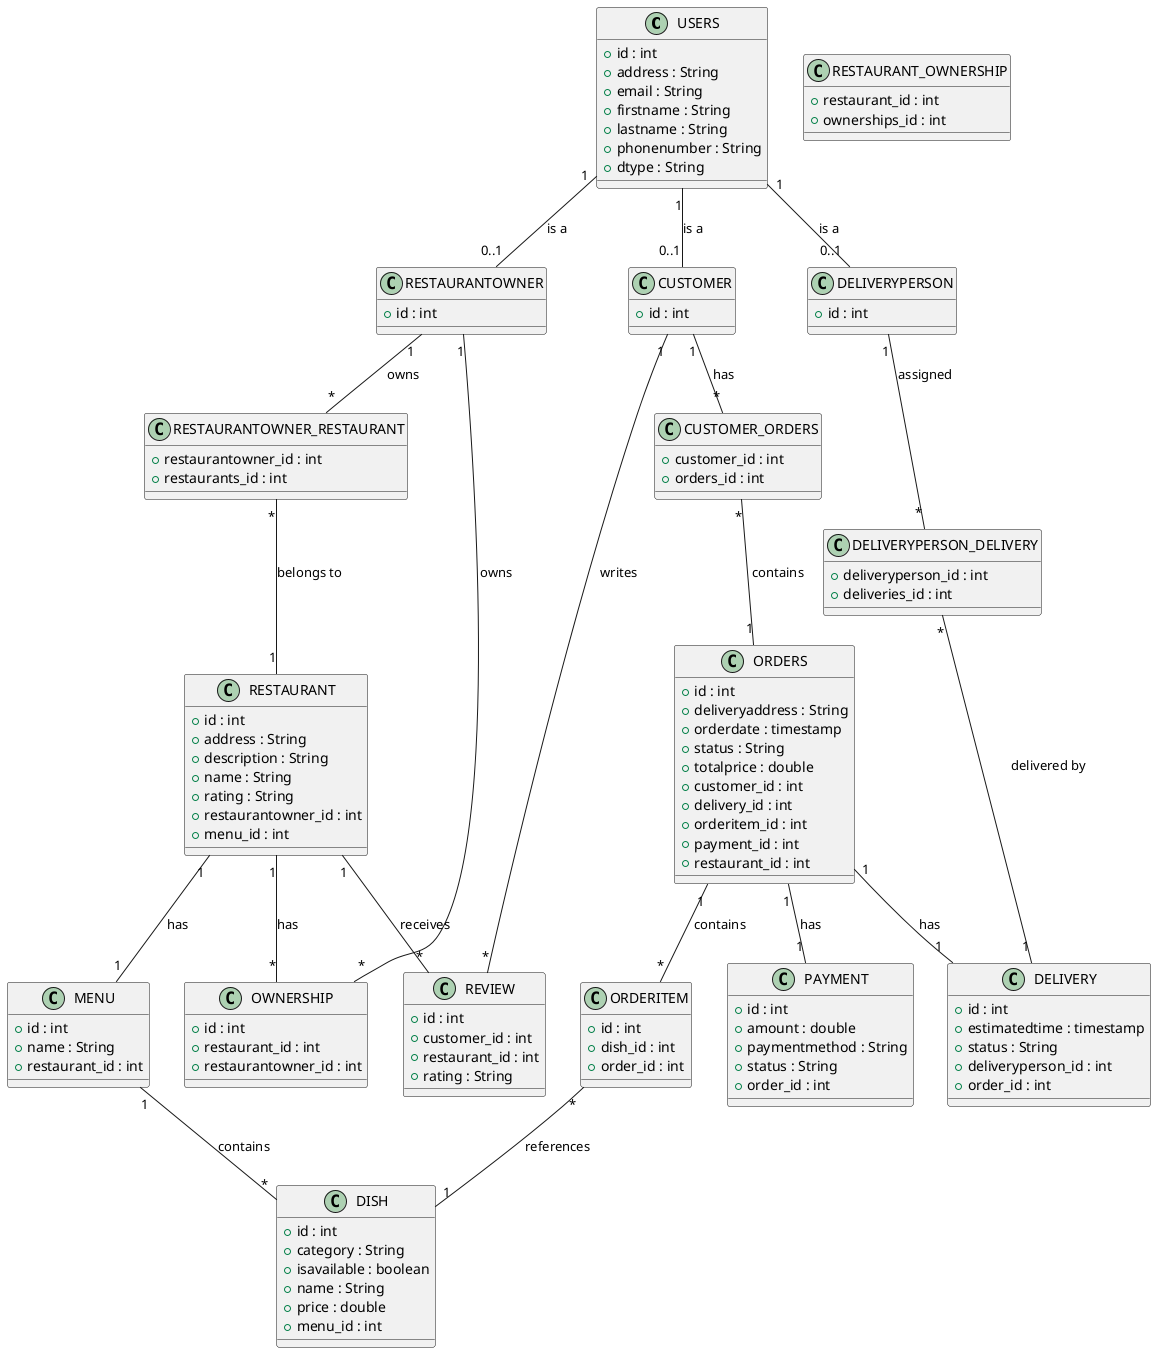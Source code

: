 @startuml FoodOrderingSystem

' Entity definitions with attributes
class USERS {
  +id : int
  +address : String
  +email : String
  +firstname : String
  +lastname : String
  +phonenumber : String
  +dtype : String
}

class CUSTOMER {
  +id : int
}

class RESTAURANTOWNER {
  +id : int
}

class RESTAURANT {
  +id : int
  +address : String
  +description : String
  +name : String
  +rating : String
  +restaurantowner_id : int
  +menu_id : int
}

class MENU {
  +id : int
  +name : String
  +restaurant_id : int
}

class DISH {
  +id : int
  +category : String
  +isavailable : boolean
  +name : String
  +price : double
  +menu_id : int
}

class ORDERS {
  +id : int
  +deliveryaddress : String
  +orderdate : timestamp
  +status : String
  +totalprice : double
  +customer_id : int
  +delivery_id : int
  +orderitem_id : int
  +payment_id : int
  +restaurant_id : int
}

class ORDERITEM {
  +id : int
  +dish_id : int
  +order_id : int
}

class PAYMENT {
  +id : int
  +amount : double
  +paymentmethod : String
  +status : String
  +order_id : int
}

class DELIVERY {
  +id : int
  +estimatedtime : timestamp
  +status : String
  +deliveryperson_id : int
  +order_id : int
}

class DELIVERYPERSON {
  +id : int
}

class CUSTOMER_ORDERS {
  +customer_id : int
  +orders_id : int
}

class REVIEW {
  +id : int
  +customer_id : int
  +restaurant_id : int
  +rating : String
}

class OWNERSHIP {
  +id : int
  +restaurant_id : int
  +restaurantowner_id : int
}

class RESTAURANT_OWNERSHIP {
  +restaurant_id : int
  +ownerships_id : int
}

class RESTAURANTOWNER_RESTAURANT {
  +restaurantowner_id : int
  +restaurants_id : int
}

class DELIVERYPERSON_DELIVERY {
  +deliveryperson_id : int
  +deliveries_id : int
}

' Relationships
USERS "1" -- "0..1" CUSTOMER : is a
USERS "1" -- "0..1" RESTAURANTOWNER : is a
USERS "1" -- "0..1" DELIVERYPERSON : is a

CUSTOMER "1" -- "*" CUSTOMER_ORDERS : has
CUSTOMER_ORDERS "*" -- "1" ORDERS : contains
CUSTOMER "1" -- "*" REVIEW : writes

RESTAURANTOWNER "1" -- "*" RESTAURANTOWNER_RESTAURANT : owns
RESTAURANTOWNER_RESTAURANT "*" -- "1" RESTAURANT : belongs to

RESTAURANT "1" -- "*" OWNERSHIP : has
OWNERSHIP "*" -- "1" RESTAURANTOWNER : owns
RESTAURANT "1" -- "1" MENU : has
RESTAURANT "1" -- "*" REVIEW : receives

MENU "1" -- "*" DISH : contains

ORDERS "1" -- "1" PAYMENT : has
ORDERS "1" -- "1" DELIVERY : has
ORDERS "1" -- "*" ORDERITEM : contains
ORDERITEM "*" -- "1" DISH : references

DELIVERYPERSON "1" -- "*" DELIVERYPERSON_DELIVERY : assigned
DELIVERYPERSON_DELIVERY "*" -- "1" DELIVERY : delivered by

@enduml
